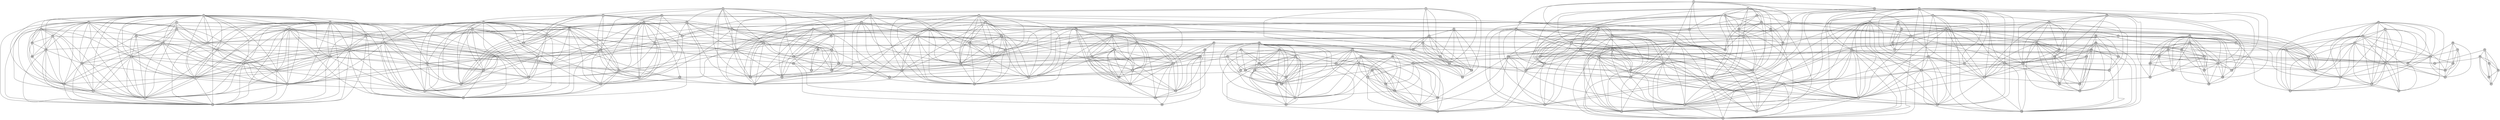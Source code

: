 graph {
node[shape=circle, style=filled, fixedsize=true, width=0.3, fontsize="10pt"]
0 -- 225
0 -- 222
0 -- 211
0 -- 209
0 -- 204
0 -- 202
0 -- 191
0 -- 176
0 -- 163
0 -- 160
0 -- 149
0 -- 114
0 -- 97
0 -- 80
0 -- 68
0 -- 59
0 -- 58
0 -- 49
0 -- 44
0 -- 24
0 -- 15
1 -- 220
1 -- 203
1 -- 200
1 -- 194
1 -- 189
1 -- 164
1 -- 150
1 -- 130
1 -- 107
1 -- 72
2 -- 141
2 -- 110
2 -- 108
2 -- 86
2 -- 79
2 -- 51
2 -- 42
2 -- 18
2 -- 14
3 -- 241
3 -- 228
3 -- 153
3 -- 115
3 -- 76
3 -- 67
3 -- 45
3 -- 37
4 -- 240
4 -- 239
4 -- 159
4 -- 138
4 -- 128
4 -- 112
4 -- 78
4 -- 77
4 -- 55
4 -- 26
4 -- 5
5 -- 226
5 -- 217
5 -- 104
5 -- 102
5 -- 77
5 -- 67
5 -- 55
5 -- 32
5 -- 26
6 -- 236
6 -- 178
6 -- 166
6 -- 147
6 -- 140
6 -- 129
6 -- 117
6 -- 99
6 -- 98
6 -- 54
6 -- 16
7 -- 230
7 -- 197
7 -- 188
7 -- 184
7 -- 181
7 -- 157
7 -- 148
7 -- 125
7 -- 101
7 -- 71
7 -- 65
7 -- 57
7 -- 42
8 -- 246
8 -- 244
8 -- 221
8 -- 212
8 -- 210
8 -- 207
8 -- 179
8 -- 152
8 -- 143
8 -- 85
8 -- 82
8 -- 43
8 -- 30
8 -- 11
9 -- 195
9 -- 142
9 -- 114
9 -- 68
9 -- 58
9 -- 33
9 -- 23
10 -- 246
10 -- 175
10 -- 123
10 -- 106
10 -- 105
11 -- 246
11 -- 244
11 -- 212
11 -- 207
11 -- 175
11 -- 152
11 -- 143
11 -- 85
11 -- 82
11 -- 43
11 -- 30
12 -- 242
12 -- 198
12 -- 182
12 -- 170
12 -- 121
12 -- 113
12 -- 94
12 -- 88
12 -- 41
12 -- 36
12 -- 35
12 -- 28
13 -- 192
13 -- 174
13 -- 162
13 -- 133
13 -- 129
13 -- 103
13 -- 100
13 -- 19
14 -- 166
14 -- 133
14 -- 129
14 -- 86
14 -- 51
14 -- 18
15 -- 225
15 -- 222
15 -- 211
15 -- 209
15 -- 204
15 -- 202
15 -- 163
15 -- 149
15 -- 114
15 -- 80
15 -- 66
15 -- 58
15 -- 49
15 -- 39
15 -- 24
16 -- 236
16 -- 178
16 -- 166
16 -- 147
16 -- 140
16 -- 129
16 -- 117
16 -- 99
16 -- 98
16 -- 54
17 -- 229
17 -- 223
17 -- 182
17 -- 170
17 -- 158
17 -- 134
17 -- 121
17 -- 81
17 -- 41
18 -- 141
18 -- 94
18 -- 86
18 -- 51
18 -- 35
19 -- 243
19 -- 192
19 -- 179
19 -- 174
19 -- 103
19 -- 100
19 -- 84
19 -- 79
19 -- 70
20 -- 247
20 -- 220
20 -- 194
20 -- 190
20 -- 164
20 -- 127
20 -- 116
20 -- 89
20 -- 75
20 -- 40
21 -- 240
21 -- 233
21 -- 230
21 -- 188
21 -- 184
21 -- 138
21 -- 71
21 -- 65
21 -- 62
21 -- 27
22 -- 145
22 -- 120
22 -- 73
22 -- 56
22 -- 53
22 -- 34
23 -- 222
23 -- 195
23 -- 176
23 -- 114
23 -- 68
23 -- 58
23 -- 33
24 -- 225
24 -- 222
24 -- 211
24 -- 209
24 -- 206
24 -- 163
24 -- 149
24 -- 114
24 -- 80
24 -- 66
24 -- 39
25 -- 199
25 -- 111
25 -- 96
25 -- 63
25 -- 60
26 -- 240
26 -- 239
26 -- 226
26 -- 217
26 -- 138
26 -- 102
26 -- 78
26 -- 77
26 -- 55
27 -- 240
27 -- 233
27 -- 230
27 -- 188
27 -- 184
27 -- 138
27 -- 71
27 -- 65
27 -- 62
28 -- 242
28 -- 223
28 -- 198
28 -- 182
28 -- 170
28 -- 121
28 -- 113
28 -- 94
28 -- 41
28 -- 35
29 -- 227
29 -- 224
29 -- 218
29 -- 167
29 -- 146
29 -- 137
29 -- 109
29 -- 91
29 -- 64
29 -- 47
30 -- 244
30 -- 221
30 -- 219
30 -- 214
30 -- 212
30 -- 210
30 -- 207
30 -- 179
30 -- 156
30 -- 152
30 -- 143
30 -- 82
30 -- 79
30 -- 70
30 -- 43
31 -- 241
31 -- 228
31 -- 153
31 -- 115
31 -- 37
32 -- 248
32 -- 231
32 -- 226
32 -- 208
32 -- 201
32 -- 187
32 -- 185
32 -- 168
32 -- 160
32 -- 151
32 -- 144
32 -- 104
32 -- 102
32 -- 93
32 -- 77
32 -- 52
33 -- 222
33 -- 163
33 -- 114
33 -- 58
34 -- 145
34 -- 120
34 -- 73
34 -- 56
34 -- 53
35 -- 198
35 -- 141
35 -- 94
35 -- 88
35 -- 41
35 -- 36
36 -- 182
36 -- 98
36 -- 88
36 -- 41
37 -- 241
37 -- 228
37 -- 153
37 -- 115
37 -- 95
37 -- 76
38 -- 215
38 -- 183
38 -- 126
38 -- 109
38 -- 74
39 -- 211
39 -- 209
39 -- 206
39 -- 149
39 -- 80
39 -- 66
40 -- 247
40 -- 220
40 -- 194
40 -- 190
40 -- 164
40 -- 150
40 -- 116
40 -- 89
40 -- 75
41 -- 198
41 -- 182
41 -- 170
41 -- 121
41 -- 88
41 -- 81
42 -- 196
42 -- 181
42 -- 157
42 -- 141
42 -- 135
42 -- 108
42 -- 101
42 -- 86
43 -- 244
43 -- 221
43 -- 219
43 -- 212
43 -- 210
43 -- 207
43 -- 156
43 -- 152
43 -- 82
44 -- 248
44 -- 231
44 -- 225
44 -- 222
44 -- 204
44 -- 202
44 -- 191
44 -- 185
44 -- 176
44 -- 168
44 -- 160
44 -- 144
44 -- 97
44 -- 93
44 -- 80
44 -- 68
44 -- 59
44 -- 49
45 -- 232
45 -- 217
45 -- 104
45 -- 95
45 -- 83
45 -- 76
45 -- 67
45 -- 48
46 -- 186
46 -- 177
46 -- 169
46 -- 161
47 -- 224
47 -- 218
47 -- 167
47 -- 146
47 -- 137
47 -- 109
47 -- 91
47 -- 64
48 -- 248
48 -- 232
48 -- 217
48 -- 216
48 -- 201
48 -- 185
48 -- 144
48 -- 104
48 -- 83
48 -- 50
49 -- 248
49 -- 225
49 -- 222
49 -- 204
49 -- 202
49 -- 191
49 -- 185
49 -- 176
49 -- 160
49 -- 144
49 -- 97
49 -- 93
49 -- 80
49 -- 59
50 -- 248
50 -- 232
50 -- 201
50 -- 185
50 -- 144
50 -- 104
50 -- 97
50 -- 80
50 -- 59
51 -- 214
51 -- 133
51 -- 110
51 -- 86
51 -- 79
51 -- 70
52 -- 231
52 -- 226
52 -- 208
52 -- 187
52 -- 168
52 -- 151
52 -- 102
52 -- 93
52 -- 77
53 -- 229
53 -- 145
53 -- 134
53 -- 120
53 -- 119
53 -- 81
53 -- 73
53 -- 56
54 -- 147
54 -- 140
54 -- 117
54 -- 99
55 -- 239
55 -- 217
55 -- 159
55 -- 136
55 -- 128
55 -- 112
55 -- 78
55 -- 67
56 -- 161
56 -- 145
56 -- 120
56 -- 119
56 -- 73
57 -- 230
57 -- 208
57 -- 197
57 -- 188
57 -- 184
57 -- 181
57 -- 172
57 -- 157
57 -- 151
57 -- 148
57 -- 125
57 -- 118
57 -- 65
58 -- 222
58 -- 211
58 -- 209
58 -- 204
58 -- 202
58 -- 191
58 -- 176
58 -- 163
58 -- 114
58 -- 68
59 -- 248
59 -- 225
59 -- 204
59 -- 185
59 -- 144
59 -- 97
59 -- 80
60 -- 237
60 -- 199
60 -- 111
60 -- 96
60 -- 63
61 -- 234
61 -- 194
61 -- 130
61 -- 111
61 -- 89
61 -- 87
62 -- 240
62 -- 239
62 -- 233
62 -- 188
62 -- 138
62 -- 128
62 -- 90
62 -- 78
62 -- 71
63 -- 237
63 -- 199
63 -- 96
64 -- 227
64 -- 218
64 -- 215
64 -- 183
64 -- 146
64 -- 145
64 -- 137
64 -- 134
64 -- 119
64 -- 109
64 -- 91
65 -- 240
65 -- 230
65 -- 208
65 -- 197
65 -- 188
65 -- 184
65 -- 181
65 -- 157
65 -- 151
65 -- 148
65 -- 138
65 -- 125
65 -- 71
66 -- 209
66 -- 206
66 -- 149
67 -- 217
67 -- 112
67 -- 83
68 -- 222
68 -- 204
68 -- 202
68 -- 191
68 -- 176
68 -- 165
68 -- 160
68 -- 114
69 -- 173
69 -- 128
69 -- 107
70 -- 244
70 -- 214
70 -- 212
70 -- 179
70 -- 174
70 -- 100
70 -- 84
70 -- 79
71 -- 240
71 -- 233
71 -- 230
71 -- 188
71 -- 184
71 -- 181
71 -- 157
71 -- 148
71 -- 135
72 -- 249
72 -- 220
72 -- 203
72 -- 200
72 -- 189
72 -- 186
72 -- 177
72 -- 150
72 -- 107
73 -- 145
73 -- 120
74 -- 215
74 -- 183
74 -- 126
74 -- 109
75 -- 247
75 -- 220
75 -- 194
75 -- 190
75 -- 164
75 -- 116
75 -- 89
76 -- 241
76 -- 228
76 -- 153
76 -- 115
76 -- 95
77 -- 240
77 -- 226
77 -- 208
77 -- 187
77 -- 151
77 -- 138
77 -- 102
77 -- 78
78 -- 240
78 -- 239
78 -- 159
78 -- 138
78 -- 128
78 -- 112
79 -- 214
79 -- 212
79 -- 179
79 -- 174
79 -- 110
79 -- 84
80 -- 225
80 -- 204
80 -- 202
80 -- 149
80 -- 97
81 -- 229
81 -- 227
81 -- 146
81 -- 134
81 -- 119
82 -- 246
82 -- 244
82 -- 212
82 -- 207
82 -- 175
82 -- 152
82 -- 85
83 -- 232
83 -- 217
83 -- 201
83 -- 104
83 -- 95
84 -- 243
84 -- 193
84 -- 192
84 -- 179
84 -- 174
84 -- 131
84 -- 106
84 -- 103
84 -- 100
85 -- 246
85 -- 175
85 -- 152
86 -- 141
86 -- 135
86 -- 108
87 -- 234
87 -- 194
87 -- 136
87 -- 130
87 -- 111
88 -- 182
88 -- 98
89 -- 194
89 -- 164
89 -- 130
89 -- 127
89 -- 116
90 -- 242
90 -- 233
90 -- 173
90 -- 113
91 -- 227
91 -- 224
91 -- 218
91 -- 146
91 -- 145
91 -- 137
91 -- 134
91 -- 119
91 -- 109
92 -- 235
92 -- 205
92 -- 172
92 -- 171
92 -- 139
92 -- 132
92 -- 122
93 -- 248
93 -- 231
93 -- 226
93 -- 204
93 -- 202
93 -- 191
93 -- 187
93 -- 185
93 -- 176
93 -- 168
93 -- 160
93 -- 144
93 -- 97
94 -- 242
94 -- 198
94 -- 141
95 -- 216
95 -- 153
95 -- 115
96 -- 237
96 -- 199
97 -- 248
97 -- 231
97 -- 225
97 -- 204
97 -- 202
97 -- 191
97 -- 185
97 -- 176
97 -- 168
97 -- 160
97 -- 144
98 -- 236
98 -- 178
98 -- 117
99 -- 162
99 -- 147
99 -- 140
99 -- 129
100 -- 192
100 -- 174
100 -- 133
100 -- 103
101 -- 219
101 -- 214
101 -- 205
101 -- 196
101 -- 181
101 -- 157
101 -- 156
101 -- 139
101 -- 125
101 -- 122
101 -- 110
101 -- 108
102 -- 240
102 -- 226
102 -- 187
102 -- 138
103 -- 243
103 -- 192
103 -- 174
104 -- 248
104 -- 232
104 -- 217
104 -- 201
104 -- 185
104 -- 144
105 -- 246
105 -- 243
105 -- 193
105 -- 143
105 -- 131
105 -- 123
105 -- 106
106 -- 246
106 -- 243
106 -- 193
106 -- 179
106 -- 143
106 -- 131
106 -- 123
107 -- 203
107 -- 200
107 -- 173
107 -- 130
108 -- 219
108 -- 214
108 -- 205
108 -- 196
108 -- 181
108 -- 156
108 -- 139
108 -- 135
108 -- 122
108 -- 110
109 -- 218
109 -- 215
109 -- 183
109 -- 146
109 -- 137
109 -- 126
110 -- 221
110 -- 219
110 -- 214
110 -- 212
110 -- 210
110 -- 207
110 -- 205
110 -- 196
110 -- 156
110 -- 139
110 -- 122
112 -- 239
112 -- 234
112 -- 159
112 -- 136
112 -- 128
113 -- 242
113 -- 223
113 -- 198
113 -- 182
113 -- 170
113 -- 158
113 -- 121
114 -- 225
114 -- 222
114 -- 211
114 -- 209
114 -- 204
114 -- 202
114 -- 191
114 -- 176
114 -- 163
115 -- 241
115 -- 228
115 -- 153
116 -- 247
116 -- 220
116 -- 194
116 -- 190
116 -- 164
117 -- 236
117 -- 178
117 -- 167
117 -- 147
117 -- 140
118 -- 213
118 -- 208
118 -- 197
118 -- 184
118 -- 180
118 -- 172
118 -- 165
118 -- 155
118 -- 151
118 -- 142
118 -- 124
119 -- 227
119 -- 146
119 -- 145
119 -- 137
119 -- 134
119 -- 120
120 -- 229
120 -- 161
120 -- 145
121 -- 242
121 -- 223
121 -- 198
121 -- 182
121 -- 170
121 -- 158
122 -- 221
122 -- 219
122 -- 214
122 -- 210
122 -- 207
122 -- 205
122 -- 196
122 -- 156
122 -- 139
123 -- 246
123 -- 175
124 -- 235
124 -- 213
124 -- 197
124 -- 180
124 -- 172
124 -- 171
124 -- 165
124 -- 155
124 -- 142
125 -- 230
125 -- 197
125 -- 184
125 -- 181
125 -- 172
125 -- 157
125 -- 148
126 -- 215
126 -- 183
128 -- 239
128 -- 173
128 -- 159
128 -- 136
129 -- 236
129 -- 178
129 -- 166
129 -- 147
129 -- 133
130 -- 234
130 -- 194
131 -- 243
131 -- 193
131 -- 179
131 -- 143
132 -- 238
132 -- 235
132 -- 171
132 -- 154
133 -- 166
134 -- 227
134 -- 146
134 -- 145
134 -- 137
135 -- 230
135 -- 181
135 -- 141
136 -- 234
136 -- 159
137 -- 227
137 -- 224
137 -- 218
137 -- 215
137 -- 183
137 -- 146
137 -- 145
138 -- 240
138 -- 239
138 -- 233
138 -- 226
138 -- 188
138 -- 151
139 -- 221
139 -- 219
139 -- 214
139 -- 210
139 -- 205
139 -- 196
139 -- 156
140 -- 162
140 -- 147
142 -- 238
142 -- 235
142 -- 213
142 -- 195
142 -- 180
142 -- 172
142 -- 171
142 -- 165
142 -- 155
142 -- 154
143 -- 246
143 -- 244
143 -- 212
143 -- 193
143 -- 179
143 -- 175
143 -- 152
144 -- 248
144 -- 232
144 -- 231
144 -- 204
144 -- 201
144 -- 187
144 -- 185
144 -- 168
145 -- 146
146 -- 227
146 -- 224
146 -- 218
147 -- 166
147 -- 162
148 -- 230
148 -- 197
148 -- 188
148 -- 184
148 -- 181
148 -- 157
149 -- 225
149 -- 222
149 -- 211
149 -- 209
149 -- 206
149 -- 163
150 -- 220
150 -- 203
150 -- 190
150 -- 189
150 -- 186
150 -- 177
150 -- 169
150 -- 164
151 -- 231
151 -- 226
151 -- 208
151 -- 187
151 -- 168
152 -- 246
152 -- 244
152 -- 221
152 -- 212
152 -- 210
152 -- 207
152 -- 179
153 -- 241
153 -- 228
154 -- 245
154 -- 238
154 -- 235
154 -- 195
154 -- 171
155 -- 238
155 -- 235
155 -- 213
155 -- 197
155 -- 180
155 -- 172
155 -- 171
155 -- 165
156 -- 221
156 -- 219
156 -- 214
156 -- 212
156 -- 210
156 -- 207
156 -- 205
156 -- 196
157 -- 230
157 -- 197
157 -- 188
157 -- 184
157 -- 181
158 -- 249
158 -- 229
158 -- 223
158 -- 203
158 -- 200
158 -- 170
159 -- 239
159 -- 234
160 -- 231
160 -- 225
160 -- 204
160 -- 202
160 -- 191
160 -- 187
160 -- 176
160 -- 168
161 -- 249
161 -- 229
161 -- 189
161 -- 186
161 -- 177
161 -- 169
162 -- 192
163 -- 225
163 -- 222
163 -- 211
163 -- 209
163 -- 202
164 -- 247
164 -- 220
164 -- 194
164 -- 190
165 -- 213
165 -- 191
165 -- 180
165 -- 172
165 -- 171
166 -- 236
167 -- 224
168 -- 248
168 -- 231
168 -- 226
168 -- 208
168 -- 204
168 -- 187
169 -- 220
169 -- 190
169 -- 189
169 -- 186
169 -- 177
170 -- 249
170 -- 229
170 -- 223
170 -- 198
170 -- 182
171 -- 245
171 -- 238
171 -- 235
171 -- 213
171 -- 180
171 -- 172
172 -- 235
172 -- 213
172 -- 197
172 -- 180
174 -- 243
174 -- 192
174 -- 179
175 -- 246
176 -- 225
176 -- 222
176 -- 204
176 -- 202
176 -- 191
177 -- 249
177 -- 203
177 -- 189
177 -- 186
178 -- 236
179 -- 244
179 -- 212
179 -- 193
180 -- 213
181 -- 230
181 -- 196
181 -- 188
181 -- 184
182 -- 242
182 -- 223
182 -- 198
183 -- 215
184 -- 230
184 -- 197
184 -- 188
185 -- 248
185 -- 232
185 -- 201
186 -- 249
186 -- 203
186 -- 189
187 -- 248
187 -- 231
187 -- 226
187 -- 208
188 -- 240
188 -- 233
188 -- 230
189 -- 249
189 -- 220
189 -- 203
189 -- 200
190 -- 247
190 -- 220
191 -- 231
191 -- 225
191 -- 222
191 -- 204
191 -- 202
192 -- 243
193 -- 243
194 -- 220
195 -- 245
195 -- 238
196 -- 219
196 -- 214
196 -- 205
197 -- 230
198 -- 242
198 -- 223
199 -- 237
200 -- 249
200 -- 223
200 -- 203
201 -- 248
201 -- 232
201 -- 217
201 -- 216
202 -- 225
202 -- 222
202 -- 211
202 -- 209
202 -- 204
203 -- 249
204 -- 231
204 -- 225
204 -- 222
205 -- 221
205 -- 219
205 -- 214
205 -- 210
205 -- 207
206 -- 209
207 -- 244
207 -- 221
207 -- 219
207 -- 214
207 -- 212
207 -- 210
208 -- 231
208 -- 226
209 -- 225
209 -- 222
209 -- 211
210 -- 244
210 -- 221
210 -- 219
210 -- 214
210 -- 212
211 -- 225
211 -- 222
212 -- 244
212 -- 221
212 -- 219
212 -- 214
213 -- 238
213 -- 235
214 -- 221
214 -- 219
216 -- 232
217 -- 232
218 -- 227
218 -- 224
219 -- 221
220 -- 247
222 -- 225
223 -- 249
223 -- 242
226 -- 231
228 -- 241
229 -- 249
231 -- 248
232 -- 248
233 -- 240
235 -- 238
238 -- 245
239 -- 240
244 -- 246
}